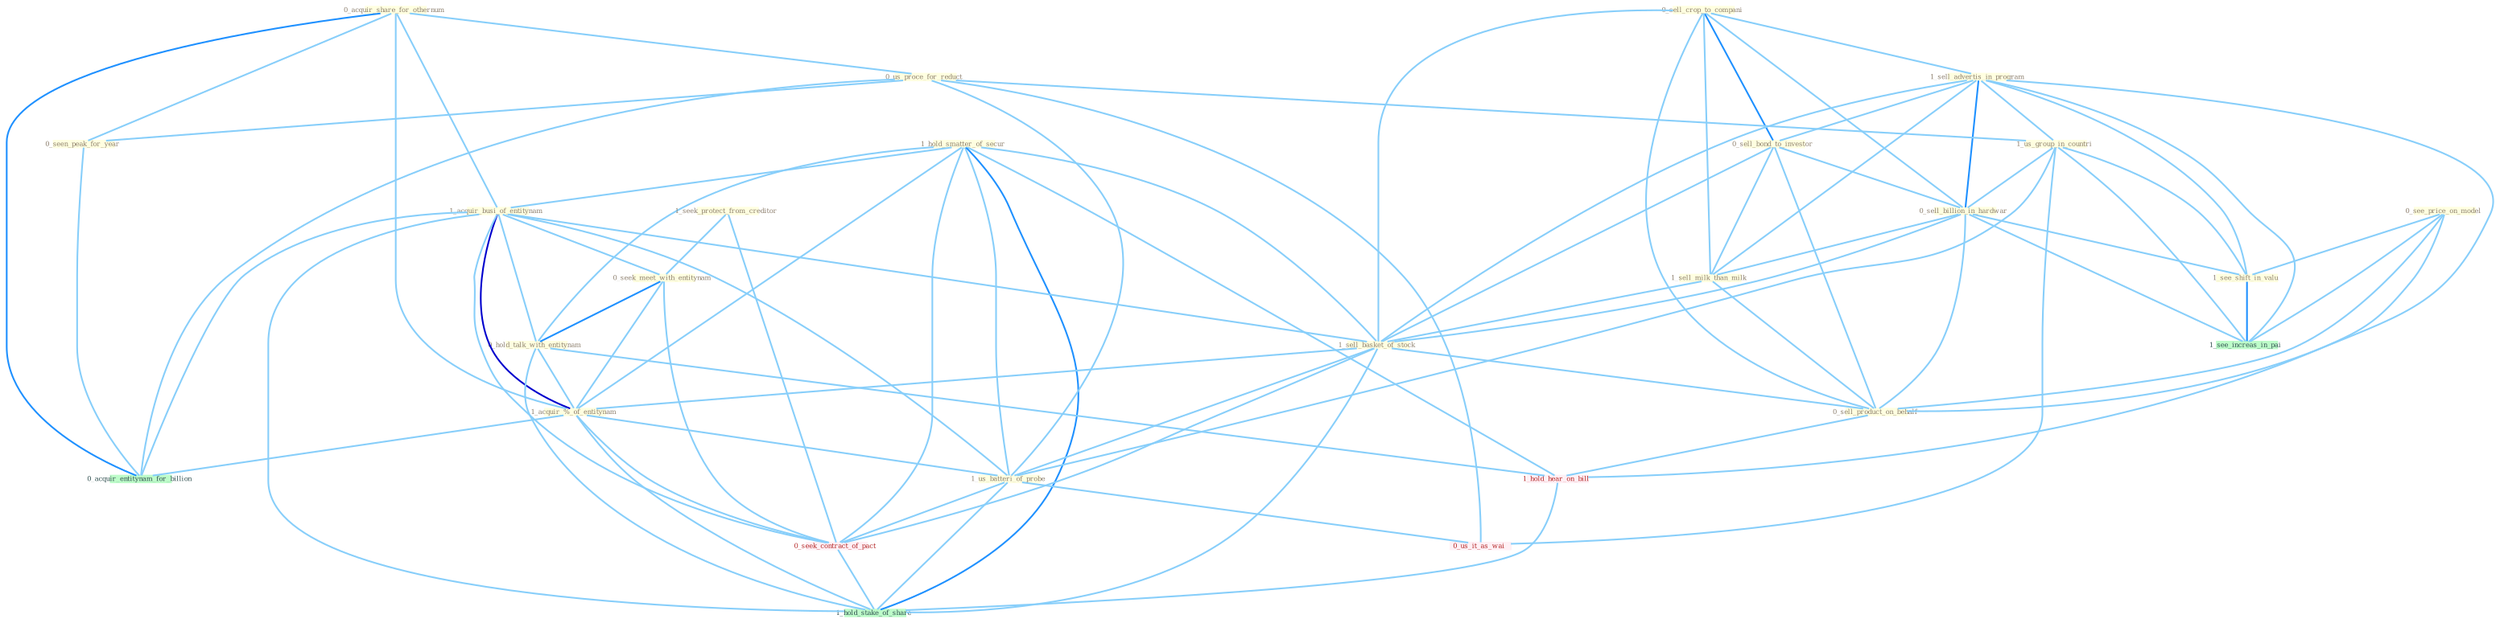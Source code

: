 Graph G{ 
    node
    [shape=polygon,style=filled,width=.5,height=.06,color="#BDFCC9",fixedsize=true,fontsize=4,
    fontcolor="#2f4f4f"];
    {node
    [color="#ffffe0", fontcolor="#8b7d6b"] "0_acquir_share_for_othernum " "0_sell_crop_to_compani " "1_sell_advertis_in_program " "1_hold_smatter_of_secur " "0_sell_bond_to_investor " "0_us_proce_for_reduct " "1_acquir_busi_of_entitynam " "1_seek_protect_from_creditor " "0_seek_meet_with_entitynam " "0_see_price_on_model " "0_seen_peak_for_year " "1_us_group_in_countri " "0_hold_talk_with_entitynam " "0_sell_billion_in_hardwar " "1_see_shift_in_valu " "1_sell_milk_than_milk " "1_sell_basket_of_stock " "1_acquir_%_of_entitynam " "1_us_batteri_of_probe " "0_sell_product_on_behalf "}
{node [color="#fff0f5", fontcolor="#b22222"] "0_seek_contract_of_pact " "0_us_it_as_wai " "1_hold_hear_on_bill "}
edge [color="#B0E2FF"];

	"0_acquir_share_for_othernum " -- "0_us_proce_for_reduct " [w="1", color="#87cefa" ];
	"0_acquir_share_for_othernum " -- "1_acquir_busi_of_entitynam " [w="1", color="#87cefa" ];
	"0_acquir_share_for_othernum " -- "0_seen_peak_for_year " [w="1", color="#87cefa" ];
	"0_acquir_share_for_othernum " -- "1_acquir_%_of_entitynam " [w="1", color="#87cefa" ];
	"0_acquir_share_for_othernum " -- "0_acquir_entitynam_for_billion " [w="2", color="#1e90ff" , len=0.8];
	"0_sell_crop_to_compani " -- "1_sell_advertis_in_program " [w="1", color="#87cefa" ];
	"0_sell_crop_to_compani " -- "0_sell_bond_to_investor " [w="2", color="#1e90ff" , len=0.8];
	"0_sell_crop_to_compani " -- "0_sell_billion_in_hardwar " [w="1", color="#87cefa" ];
	"0_sell_crop_to_compani " -- "1_sell_milk_than_milk " [w="1", color="#87cefa" ];
	"0_sell_crop_to_compani " -- "1_sell_basket_of_stock " [w="1", color="#87cefa" ];
	"0_sell_crop_to_compani " -- "0_sell_product_on_behalf " [w="1", color="#87cefa" ];
	"1_sell_advertis_in_program " -- "0_sell_bond_to_investor " [w="1", color="#87cefa" ];
	"1_sell_advertis_in_program " -- "1_us_group_in_countri " [w="1", color="#87cefa" ];
	"1_sell_advertis_in_program " -- "0_sell_billion_in_hardwar " [w="2", color="#1e90ff" , len=0.8];
	"1_sell_advertis_in_program " -- "1_see_shift_in_valu " [w="1", color="#87cefa" ];
	"1_sell_advertis_in_program " -- "1_sell_milk_than_milk " [w="1", color="#87cefa" ];
	"1_sell_advertis_in_program " -- "1_sell_basket_of_stock " [w="1", color="#87cefa" ];
	"1_sell_advertis_in_program " -- "0_sell_product_on_behalf " [w="1", color="#87cefa" ];
	"1_sell_advertis_in_program " -- "1_see_increas_in_pai " [w="1", color="#87cefa" ];
	"1_hold_smatter_of_secur " -- "1_acquir_busi_of_entitynam " [w="1", color="#87cefa" ];
	"1_hold_smatter_of_secur " -- "0_hold_talk_with_entitynam " [w="1", color="#87cefa" ];
	"1_hold_smatter_of_secur " -- "1_sell_basket_of_stock " [w="1", color="#87cefa" ];
	"1_hold_smatter_of_secur " -- "1_acquir_%_of_entitynam " [w="1", color="#87cefa" ];
	"1_hold_smatter_of_secur " -- "1_us_batteri_of_probe " [w="1", color="#87cefa" ];
	"1_hold_smatter_of_secur " -- "0_seek_contract_of_pact " [w="1", color="#87cefa" ];
	"1_hold_smatter_of_secur " -- "1_hold_hear_on_bill " [w="1", color="#87cefa" ];
	"1_hold_smatter_of_secur " -- "1_hold_stake_of_share " [w="2", color="#1e90ff" , len=0.8];
	"0_sell_bond_to_investor " -- "0_sell_billion_in_hardwar " [w="1", color="#87cefa" ];
	"0_sell_bond_to_investor " -- "1_sell_milk_than_milk " [w="1", color="#87cefa" ];
	"0_sell_bond_to_investor " -- "1_sell_basket_of_stock " [w="1", color="#87cefa" ];
	"0_sell_bond_to_investor " -- "0_sell_product_on_behalf " [w="1", color="#87cefa" ];
	"0_us_proce_for_reduct " -- "0_seen_peak_for_year " [w="1", color="#87cefa" ];
	"0_us_proce_for_reduct " -- "1_us_group_in_countri " [w="1", color="#87cefa" ];
	"0_us_proce_for_reduct " -- "1_us_batteri_of_probe " [w="1", color="#87cefa" ];
	"0_us_proce_for_reduct " -- "0_us_it_as_wai " [w="1", color="#87cefa" ];
	"0_us_proce_for_reduct " -- "0_acquir_entitynam_for_billion " [w="1", color="#87cefa" ];
	"1_acquir_busi_of_entitynam " -- "0_seek_meet_with_entitynam " [w="1", color="#87cefa" ];
	"1_acquir_busi_of_entitynam " -- "0_hold_talk_with_entitynam " [w="1", color="#87cefa" ];
	"1_acquir_busi_of_entitynam " -- "1_sell_basket_of_stock " [w="1", color="#87cefa" ];
	"1_acquir_busi_of_entitynam " -- "1_acquir_%_of_entitynam " [w="3", color="#0000cd" , len=0.6];
	"1_acquir_busi_of_entitynam " -- "1_us_batteri_of_probe " [w="1", color="#87cefa" ];
	"1_acquir_busi_of_entitynam " -- "0_seek_contract_of_pact " [w="1", color="#87cefa" ];
	"1_acquir_busi_of_entitynam " -- "0_acquir_entitynam_for_billion " [w="1", color="#87cefa" ];
	"1_acquir_busi_of_entitynam " -- "1_hold_stake_of_share " [w="1", color="#87cefa" ];
	"1_seek_protect_from_creditor " -- "0_seek_meet_with_entitynam " [w="1", color="#87cefa" ];
	"1_seek_protect_from_creditor " -- "0_seek_contract_of_pact " [w="1", color="#87cefa" ];
	"0_seek_meet_with_entitynam " -- "0_hold_talk_with_entitynam " [w="2", color="#1e90ff" , len=0.8];
	"0_seek_meet_with_entitynam " -- "1_acquir_%_of_entitynam " [w="1", color="#87cefa" ];
	"0_seek_meet_with_entitynam " -- "0_seek_contract_of_pact " [w="1", color="#87cefa" ];
	"0_see_price_on_model " -- "1_see_shift_in_valu " [w="1", color="#87cefa" ];
	"0_see_price_on_model " -- "0_sell_product_on_behalf " [w="1", color="#87cefa" ];
	"0_see_price_on_model " -- "1_see_increas_in_pai " [w="1", color="#87cefa" ];
	"0_see_price_on_model " -- "1_hold_hear_on_bill " [w="1", color="#87cefa" ];
	"0_seen_peak_for_year " -- "0_acquir_entitynam_for_billion " [w="1", color="#87cefa" ];
	"1_us_group_in_countri " -- "0_sell_billion_in_hardwar " [w="1", color="#87cefa" ];
	"1_us_group_in_countri " -- "1_see_shift_in_valu " [w="1", color="#87cefa" ];
	"1_us_group_in_countri " -- "1_us_batteri_of_probe " [w="1", color="#87cefa" ];
	"1_us_group_in_countri " -- "0_us_it_as_wai " [w="1", color="#87cefa" ];
	"1_us_group_in_countri " -- "1_see_increas_in_pai " [w="1", color="#87cefa" ];
	"0_hold_talk_with_entitynam " -- "1_acquir_%_of_entitynam " [w="1", color="#87cefa" ];
	"0_hold_talk_with_entitynam " -- "1_hold_hear_on_bill " [w="1", color="#87cefa" ];
	"0_hold_talk_with_entitynam " -- "1_hold_stake_of_share " [w="1", color="#87cefa" ];
	"0_sell_billion_in_hardwar " -- "1_see_shift_in_valu " [w="1", color="#87cefa" ];
	"0_sell_billion_in_hardwar " -- "1_sell_milk_than_milk " [w="1", color="#87cefa" ];
	"0_sell_billion_in_hardwar " -- "1_sell_basket_of_stock " [w="1", color="#87cefa" ];
	"0_sell_billion_in_hardwar " -- "0_sell_product_on_behalf " [w="1", color="#87cefa" ];
	"0_sell_billion_in_hardwar " -- "1_see_increas_in_pai " [w="1", color="#87cefa" ];
	"1_see_shift_in_valu " -- "1_see_increas_in_pai " [w="2", color="#1e90ff" , len=0.8];
	"1_sell_milk_than_milk " -- "1_sell_basket_of_stock " [w="1", color="#87cefa" ];
	"1_sell_milk_than_milk " -- "0_sell_product_on_behalf " [w="1", color="#87cefa" ];
	"1_sell_basket_of_stock " -- "1_acquir_%_of_entitynam " [w="1", color="#87cefa" ];
	"1_sell_basket_of_stock " -- "1_us_batteri_of_probe " [w="1", color="#87cefa" ];
	"1_sell_basket_of_stock " -- "0_sell_product_on_behalf " [w="1", color="#87cefa" ];
	"1_sell_basket_of_stock " -- "0_seek_contract_of_pact " [w="1", color="#87cefa" ];
	"1_sell_basket_of_stock " -- "1_hold_stake_of_share " [w="1", color="#87cefa" ];
	"1_acquir_%_of_entitynam " -- "1_us_batteri_of_probe " [w="1", color="#87cefa" ];
	"1_acquir_%_of_entitynam " -- "0_seek_contract_of_pact " [w="1", color="#87cefa" ];
	"1_acquir_%_of_entitynam " -- "0_acquir_entitynam_for_billion " [w="1", color="#87cefa" ];
	"1_acquir_%_of_entitynam " -- "1_hold_stake_of_share " [w="1", color="#87cefa" ];
	"1_us_batteri_of_probe " -- "0_seek_contract_of_pact " [w="1", color="#87cefa" ];
	"1_us_batteri_of_probe " -- "0_us_it_as_wai " [w="1", color="#87cefa" ];
	"1_us_batteri_of_probe " -- "1_hold_stake_of_share " [w="1", color="#87cefa" ];
	"0_sell_product_on_behalf " -- "1_hold_hear_on_bill " [w="1", color="#87cefa" ];
	"0_seek_contract_of_pact " -- "1_hold_stake_of_share " [w="1", color="#87cefa" ];
	"1_hold_hear_on_bill " -- "1_hold_stake_of_share " [w="1", color="#87cefa" ];
}
